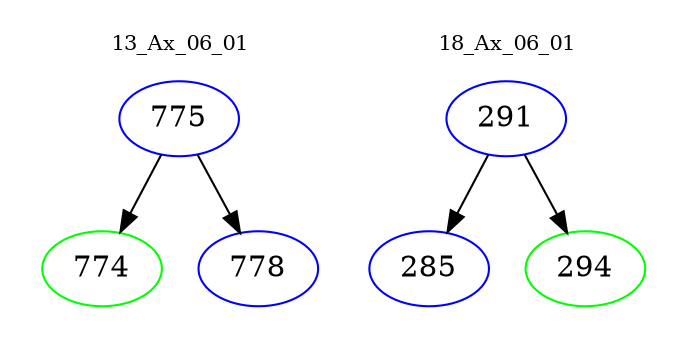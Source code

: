 digraph{
subgraph cluster_0 {
color = white
label = "13_Ax_06_01";
fontsize=10;
T0_775 [label="775", color="blue"]
T0_775 -> T0_774 [color="black"]
T0_774 [label="774", color="green"]
T0_775 -> T0_778 [color="black"]
T0_778 [label="778", color="blue"]
}
subgraph cluster_1 {
color = white
label = "18_Ax_06_01";
fontsize=10;
T1_291 [label="291", color="blue"]
T1_291 -> T1_285 [color="black"]
T1_285 [label="285", color="blue"]
T1_291 -> T1_294 [color="black"]
T1_294 [label="294", color="green"]
}
}
